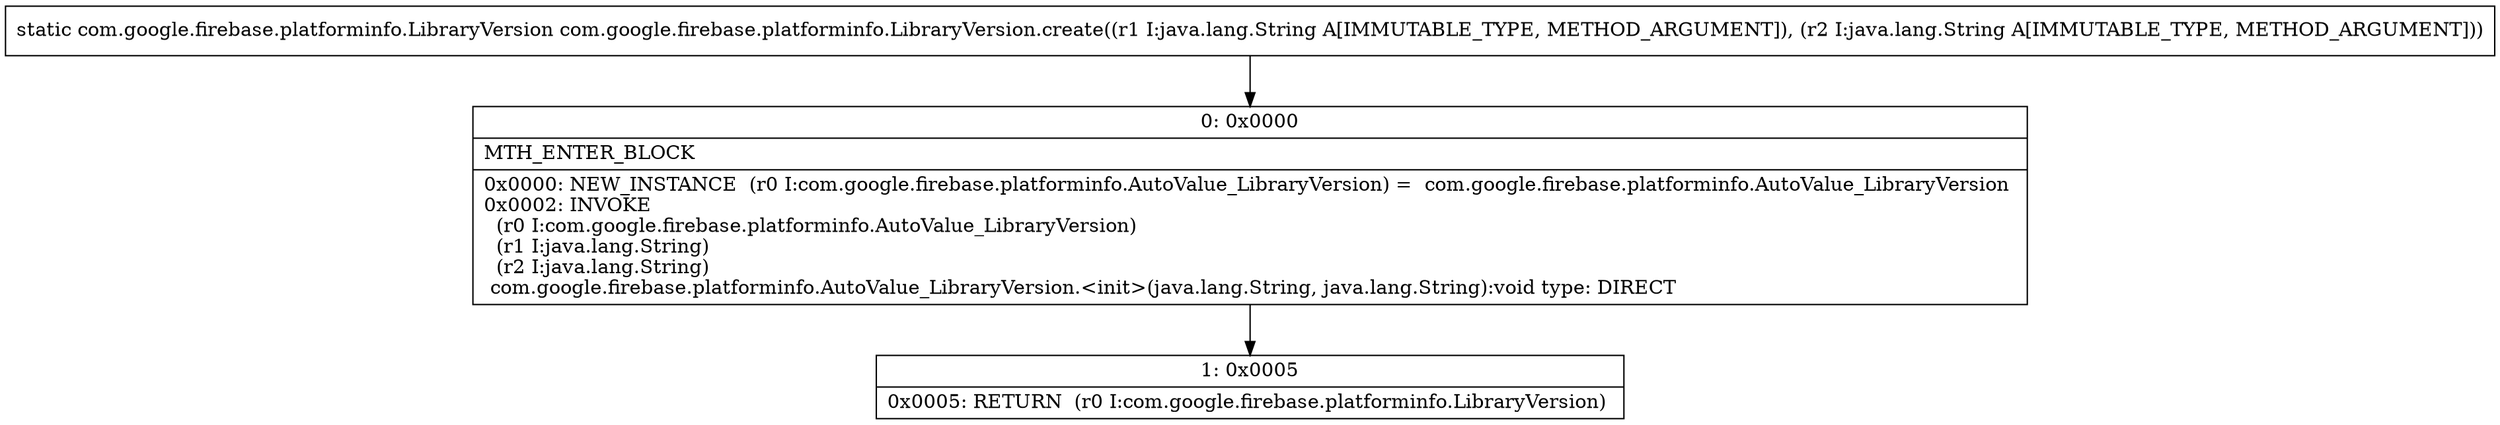 digraph "CFG forcom.google.firebase.platforminfo.LibraryVersion.create(Ljava\/lang\/String;Ljava\/lang\/String;)Lcom\/google\/firebase\/platforminfo\/LibraryVersion;" {
Node_0 [shape=record,label="{0\:\ 0x0000|MTH_ENTER_BLOCK\l|0x0000: NEW_INSTANCE  (r0 I:com.google.firebase.platforminfo.AutoValue_LibraryVersion) =  com.google.firebase.platforminfo.AutoValue_LibraryVersion \l0x0002: INVOKE  \l  (r0 I:com.google.firebase.platforminfo.AutoValue_LibraryVersion)\l  (r1 I:java.lang.String)\l  (r2 I:java.lang.String)\l com.google.firebase.platforminfo.AutoValue_LibraryVersion.\<init\>(java.lang.String, java.lang.String):void type: DIRECT \l}"];
Node_1 [shape=record,label="{1\:\ 0x0005|0x0005: RETURN  (r0 I:com.google.firebase.platforminfo.LibraryVersion) \l}"];
MethodNode[shape=record,label="{static com.google.firebase.platforminfo.LibraryVersion com.google.firebase.platforminfo.LibraryVersion.create((r1 I:java.lang.String A[IMMUTABLE_TYPE, METHOD_ARGUMENT]), (r2 I:java.lang.String A[IMMUTABLE_TYPE, METHOD_ARGUMENT])) }"];
MethodNode -> Node_0;
Node_0 -> Node_1;
}

